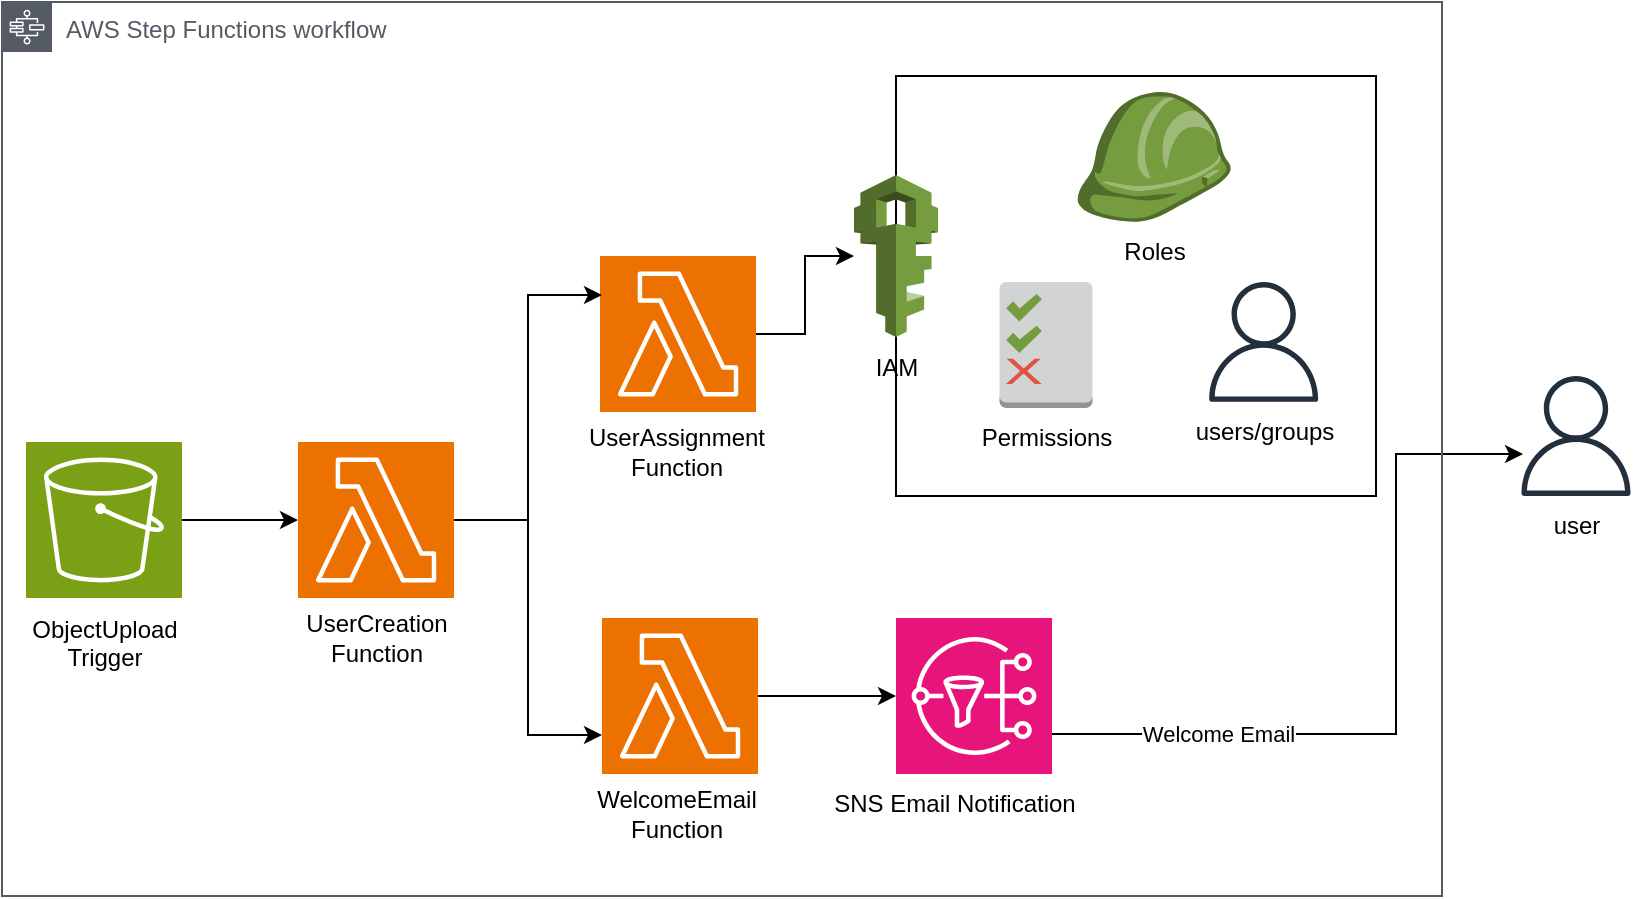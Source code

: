 <mxfile version="24.0.7" type="device">
  <diagram name="Page-1" id="eioqnSL_o5BMGdtj4Evg">
    <mxGraphModel dx="954" dy="581" grid="1" gridSize="10" guides="1" tooltips="1" connect="1" arrows="1" fold="1" page="1" pageScale="1" pageWidth="850" pageHeight="1100" math="0" shadow="0">
      <root>
        <mxCell id="0" />
        <mxCell id="1" parent="0" />
        <mxCell id="b1-2_7Jcsd-Yd4c3ZWak-44" value="" style="rounded=0;whiteSpace=wrap;html=1;fillColor=none;" parent="1" vertex="1">
          <mxGeometry x="460" y="150" width="240" height="210" as="geometry" />
        </mxCell>
        <mxCell id="b1-2_7Jcsd-Yd4c3ZWak-16" style="edgeStyle=orthogonalEdgeStyle;rounded=0;orthogonalLoop=1;jettySize=auto;html=1;exitX=1;exitY=0.5;exitDx=0;exitDy=0;exitPerimeter=0;" parent="1" source="b1-2_7Jcsd-Yd4c3ZWak-4" edge="1">
          <mxGeometry relative="1" as="geometry">
            <Array as="points">
              <mxPoint x="528" y="479" />
              <mxPoint x="710" y="479" />
              <mxPoint x="710" y="339" />
            </Array>
            <mxPoint x="773.545" y="339" as="targetPoint" />
          </mxGeometry>
        </mxCell>
        <mxCell id="b1-2_7Jcsd-Yd4c3ZWak-46" value="Welcome Email" style="edgeLabel;html=1;align=center;verticalAlign=middle;resizable=0;points=[];" parent="b1-2_7Jcsd-Yd4c3ZWak-16" vertex="1" connectable="0">
          <mxGeometry x="-0.493" y="-2" relative="1" as="geometry">
            <mxPoint x="17" y="-2" as="offset" />
          </mxGeometry>
        </mxCell>
        <mxCell id="b1-2_7Jcsd-Yd4c3ZWak-4" value="" style="sketch=0;points=[[0,0,0],[0.25,0,0],[0.5,0,0],[0.75,0,0],[1,0,0],[0,1,0],[0.25,1,0],[0.5,1,0],[0.75,1,0],[1,1,0],[0,0.25,0],[0,0.5,0],[0,0.75,0],[1,0.25,0],[1,0.5,0],[1,0.75,0]];outlineConnect=0;fontColor=#232F3E;fillColor=#E7157B;strokeColor=#ffffff;dashed=0;verticalLabelPosition=bottom;verticalAlign=top;align=center;html=1;fontSize=12;fontStyle=0;aspect=fixed;shape=mxgraph.aws4.resourceIcon;resIcon=mxgraph.aws4.sns;" parent="1" vertex="1">
          <mxGeometry x="460" y="421" width="78" height="78" as="geometry" />
        </mxCell>
        <mxCell id="b1-2_7Jcsd-Yd4c3ZWak-15" value="" style="sketch=0;outlineConnect=0;fontColor=#232F3E;gradientColor=none;fillColor=#232F3D;strokeColor=none;dashed=0;verticalLabelPosition=bottom;verticalAlign=top;align=center;html=1;fontSize=12;fontStyle=0;aspect=fixed;pointerEvents=1;shape=mxgraph.aws4.user;" parent="1" vertex="1">
          <mxGeometry x="770" y="300" width="60" height="60" as="geometry" />
        </mxCell>
        <mxCell id="b1-2_7Jcsd-Yd4c3ZWak-29" style="edgeStyle=orthogonalEdgeStyle;rounded=0;orthogonalLoop=1;jettySize=auto;html=1;" parent="1" source="b1-2_7Jcsd-Yd4c3ZWak-22" target="b1-2_7Jcsd-Yd4c3ZWak-8" edge="1">
          <mxGeometry relative="1" as="geometry" />
        </mxCell>
        <mxCell id="b1-2_7Jcsd-Yd4c3ZWak-30" style="edgeStyle=orthogonalEdgeStyle;rounded=0;orthogonalLoop=1;jettySize=auto;html=1;entryX=0;entryY=0.5;entryDx=0;entryDy=0;entryPerimeter=0;" parent="1" source="b1-2_7Jcsd-Yd4c3ZWak-3" target="b1-2_7Jcsd-Yd4c3ZWak-4" edge="1">
          <mxGeometry relative="1" as="geometry" />
        </mxCell>
        <mxCell id="b1-2_7Jcsd-Yd4c3ZWak-31" value="SNS Email Notification" style="text;html=1;align=center;verticalAlign=middle;resizable=0;points=[];autosize=1;strokeColor=none;fillColor=none;" parent="1" vertex="1">
          <mxGeometry x="419" y="499" width="140" height="30" as="geometry" />
        </mxCell>
        <mxCell id="b1-2_7Jcsd-Yd4c3ZWak-37" value="" style="group" parent="1" vertex="1" connectable="0">
          <mxGeometry x="610" y="253" width="70" height="81.44" as="geometry" />
        </mxCell>
        <mxCell id="b1-2_7Jcsd-Yd4c3ZWak-34" value="" style="sketch=0;outlineConnect=0;fontColor=#232F3E;gradientColor=none;fillColor=#232F3D;strokeColor=none;dashed=0;verticalLabelPosition=bottom;verticalAlign=top;align=center;html=1;fontSize=12;fontStyle=0;aspect=fixed;pointerEvents=1;shape=mxgraph.aws4.user;" parent="b1-2_7Jcsd-Yd4c3ZWak-37" vertex="1">
          <mxGeometry x="3.889" width="59.928" height="59.928" as="geometry" />
        </mxCell>
        <mxCell id="b1-2_7Jcsd-Yd4c3ZWak-36" value="users/groups" style="text;html=1;align=center;verticalAlign=middle;resizable=0;points=[];autosize=1;strokeColor=none;fillColor=none;" parent="b1-2_7Jcsd-Yd4c3ZWak-37" vertex="1">
          <mxGeometry x="-11.15" y="59.931" width="90" height="30" as="geometry" />
        </mxCell>
        <mxCell id="b1-2_7Jcsd-Yd4c3ZWak-39" value="" style="group" parent="1" vertex="1" connectable="0">
          <mxGeometry x="550" y="157.96" width="77.32" height="95.045" as="geometry" />
        </mxCell>
        <mxCell id="b1-2_7Jcsd-Yd4c3ZWak-49" value="" style="group" parent="b1-2_7Jcsd-Yd4c3ZWak-39" vertex="1" connectable="0">
          <mxGeometry width="77.32" height="95.045" as="geometry" />
        </mxCell>
        <mxCell id="b1-2_7Jcsd-Yd4c3ZWak-32" value="" style="outlineConnect=0;dashed=0;verticalLabelPosition=bottom;verticalAlign=top;align=center;html=1;shape=mxgraph.aws3.role;fillColor=#759C3E;gradientColor=none;" parent="b1-2_7Jcsd-Yd4c3ZWak-49" vertex="1">
          <mxGeometry width="77.32" height="65.045" as="geometry" />
        </mxCell>
        <mxCell id="b1-2_7Jcsd-Yd4c3ZWak-38" value="Roles" style="text;html=1;align=center;verticalAlign=middle;resizable=0;points=[];autosize=1;strokeColor=none;fillColor=none;" parent="b1-2_7Jcsd-Yd4c3ZWak-49" vertex="1">
          <mxGeometry x="13.665" y="65.045" width="50" height="30" as="geometry" />
        </mxCell>
        <mxCell id="b1-2_7Jcsd-Yd4c3ZWak-45" value="user" style="text;html=1;align=center;verticalAlign=middle;resizable=0;points=[];autosize=1;strokeColor=none;fillColor=none;" parent="1" vertex="1">
          <mxGeometry x="775" y="360" width="50" height="30" as="geometry" />
        </mxCell>
        <mxCell id="b1-2_7Jcsd-Yd4c3ZWak-48" value="" style="group" parent="1" vertex="1" connectable="0">
          <mxGeometry x="410" y="199.5" width="100" height="111" as="geometry" />
        </mxCell>
        <mxCell id="b1-2_7Jcsd-Yd4c3ZWak-10" value="" style="group" parent="b1-2_7Jcsd-Yd4c3ZWak-48" vertex="1" connectable="0">
          <mxGeometry width="100" height="111" as="geometry" />
        </mxCell>
        <mxCell id="b1-2_7Jcsd-Yd4c3ZWak-8" value="" style="outlineConnect=0;dashed=0;verticalLabelPosition=bottom;verticalAlign=top;align=center;html=1;shape=mxgraph.aws3.iam;fillColor=#759C3E;gradientColor=none;" parent="b1-2_7Jcsd-Yd4c3ZWak-10" vertex="1">
          <mxGeometry x="29" width="42" height="81" as="geometry" />
        </mxCell>
        <mxCell id="b1-2_7Jcsd-Yd4c3ZWak-47" value="IAM" style="text;html=1;align=center;verticalAlign=middle;resizable=0;points=[];autosize=1;strokeColor=none;fillColor=none;" parent="b1-2_7Jcsd-Yd4c3ZWak-48" vertex="1">
          <mxGeometry x="30" y="81" width="40" height="30" as="geometry" />
        </mxCell>
        <mxCell id="b1-2_7Jcsd-Yd4c3ZWak-50" value="" style="group" parent="1" vertex="1" connectable="0">
          <mxGeometry x="490" y="253" width="90" height="93" as="geometry" />
        </mxCell>
        <mxCell id="b1-2_7Jcsd-Yd4c3ZWak-41" value="" style="group" parent="b1-2_7Jcsd-Yd4c3ZWak-50" vertex="1" connectable="0">
          <mxGeometry width="90" height="93" as="geometry" />
        </mxCell>
        <mxCell id="b1-2_7Jcsd-Yd4c3ZWak-33" value="" style="outlineConnect=0;dashed=0;verticalLabelPosition=bottom;verticalAlign=top;align=center;html=1;shape=mxgraph.aws3.permissions_2;fillColor=#D2D3D3;gradientColor=none;" parent="b1-2_7Jcsd-Yd4c3ZWak-41" vertex="1">
          <mxGeometry x="21.75" width="46.5" height="63" as="geometry" />
        </mxCell>
        <mxCell id="b1-2_7Jcsd-Yd4c3ZWak-40" value="Permissions" style="text;html=1;align=center;verticalAlign=middle;resizable=0;points=[];autosize=1;strokeColor=none;fillColor=none;" parent="b1-2_7Jcsd-Yd4c3ZWak-50" vertex="1">
          <mxGeometry y="63" width="90" height="30" as="geometry" />
        </mxCell>
        <mxCell id="uTiY4tBXHEAJqRuzM_bD-7" value="" style="group" parent="1" vertex="1" connectable="0">
          <mxGeometry x="14" y="333" width="720" height="227" as="geometry" />
        </mxCell>
        <mxCell id="uTiY4tBXHEAJqRuzM_bD-15" value="AWS Step Functions workflow" style="sketch=0;outlineConnect=0;gradientColor=none;html=1;whiteSpace=wrap;fontSize=12;fontStyle=0;shape=mxgraph.aws4.group;grIcon=mxgraph.aws4.group_aws_step_functions_workflow;strokeColor=#545B64;fillColor=none;verticalAlign=top;align=left;spacingLeft=30;fontColor=#545B64;dashed=0;" parent="uTiY4tBXHEAJqRuzM_bD-7" vertex="1">
          <mxGeometry x="-1" y="-220" width="720" height="447" as="geometry" />
        </mxCell>
        <mxCell id="b1-2_7Jcsd-Yd4c3ZWak-6" value="ObjectUpload&lt;br&gt;Trigger&lt;div&gt;&lt;br&gt;&lt;/div&gt;" style="text;html=1;align=center;verticalAlign=middle;resizable=0;points=[];autosize=1;strokeColor=none;fillColor=none;" parent="uTiY4tBXHEAJqRuzM_bD-7" vertex="1">
          <mxGeometry y="78" width="100" height="60" as="geometry" />
        </mxCell>
        <mxCell id="uTiY4tBXHEAJqRuzM_bD-3" value="" style="sketch=0;points=[[0,0,0],[0.25,0,0],[0.5,0,0],[0.75,0,0],[1,0,0],[0,1,0],[0.25,1,0],[0.5,1,0],[0.75,1,0],[1,1,0],[0,0.25,0],[0,0.5,0],[0,0.75,0],[1,0.25,0],[1,0.5,0],[1,0.75,0]];outlineConnect=0;fontColor=#232F3E;fillColor=#7AA116;strokeColor=#ffffff;dashed=0;verticalLabelPosition=bottom;verticalAlign=top;align=center;html=1;fontSize=12;fontStyle=0;aspect=fixed;shape=mxgraph.aws4.resourceIcon;resIcon=mxgraph.aws4.s3;" parent="uTiY4tBXHEAJqRuzM_bD-7" vertex="1">
          <mxGeometry x="11" width="78" height="78" as="geometry" />
        </mxCell>
        <mxCell id="uTiY4tBXHEAJqRuzM_bD-8" style="edgeStyle=orthogonalEdgeStyle;rounded=0;orthogonalLoop=1;jettySize=auto;html=1;exitX=1;exitY=0.5;exitDx=0;exitDy=0;exitPerimeter=0;" parent="1" source="uTiY4tBXHEAJqRuzM_bD-3" target="uTiY4tBXHEAJqRuzM_bD-1" edge="1">
          <mxGeometry relative="1" as="geometry" />
        </mxCell>
        <mxCell id="uTiY4tBXHEAJqRuzM_bD-9" value="" style="group" parent="1" vertex="1" connectable="0">
          <mxGeometry x="300" y="421" width="100" height="118" as="geometry" />
        </mxCell>
        <mxCell id="b1-2_7Jcsd-Yd4c3ZWak-3" value="" style="sketch=0;points=[[0,0,0],[0.25,0,0],[0.5,0,0],[0.75,0,0],[1,0,0],[0,1,0],[0.25,1,0],[0.5,1,0],[0.75,1,0],[1,1,0],[0,0.25,0],[0,0.5,0],[0,0.75,0],[1,0.25,0],[1,0.5,0],[1,0.75,0]];outlineConnect=0;fontColor=#232F3E;fillColor=#ED7100;strokeColor=#ffffff;dashed=0;verticalLabelPosition=bottom;verticalAlign=top;align=center;html=1;fontSize=12;fontStyle=0;aspect=fixed;shape=mxgraph.aws4.resourceIcon;resIcon=mxgraph.aws4.lambda;" parent="uTiY4tBXHEAJqRuzM_bD-9" vertex="1">
          <mxGeometry x="13" width="78" height="78" as="geometry" />
        </mxCell>
        <mxCell id="b1-2_7Jcsd-Yd4c3ZWak-26" value="WelcomeEmail&lt;br&gt;Function" style="text;html=1;align=center;verticalAlign=middle;resizable=0;points=[];autosize=1;strokeColor=none;fillColor=none;" parent="uTiY4tBXHEAJqRuzM_bD-9" vertex="1">
          <mxGeometry y="78" width="100" height="40" as="geometry" />
        </mxCell>
        <mxCell id="uTiY4tBXHEAJqRuzM_bD-10" value="" style="group" parent="1" vertex="1" connectable="0">
          <mxGeometry x="310" y="240" width="95" height="118" as="geometry" />
        </mxCell>
        <mxCell id="b1-2_7Jcsd-Yd4c3ZWak-22" value="" style="sketch=0;points=[[0,0,0],[0.25,0,0],[0.5,0,0],[0.75,0,0],[1,0,0],[0,1,0],[0.25,1,0],[0.5,1,0],[0.75,1,0],[1,1,0],[0,0.25,0],[0,0.5,0],[0,0.75,0],[1,0.25,0],[1,0.5,0],[1,0.75,0]];outlineConnect=0;fontColor=#232F3E;fillColor=#ED7100;strokeColor=#ffffff;dashed=0;verticalLabelPosition=bottom;verticalAlign=top;align=center;html=1;fontSize=12;fontStyle=0;aspect=fixed;shape=mxgraph.aws4.resourceIcon;resIcon=mxgraph.aws4.lambda;" parent="uTiY4tBXHEAJqRuzM_bD-10" vertex="1">
          <mxGeometry x="2" width="78" height="78" as="geometry" />
        </mxCell>
        <mxCell id="b1-2_7Jcsd-Yd4c3ZWak-27" value="UserAssignment&lt;br&gt;Function" style="text;html=1;align=center;verticalAlign=middle;resizable=0;points=[];autosize=1;strokeColor=none;fillColor=none;" parent="uTiY4tBXHEAJqRuzM_bD-10" vertex="1">
          <mxGeometry x="-15" y="78" width="110" height="40" as="geometry" />
        </mxCell>
        <mxCell id="uTiY4tBXHEAJqRuzM_bD-11" value="" style="group" parent="1" vertex="1" connectable="0">
          <mxGeometry x="160" y="333" width="95" height="118" as="geometry" />
        </mxCell>
        <mxCell id="uTiY4tBXHEAJqRuzM_bD-1" value="" style="sketch=0;points=[[0,0,0],[0.25,0,0],[0.5,0,0],[0.75,0,0],[1,0,0],[0,1,0],[0.25,1,0],[0.5,1,0],[0.75,1,0],[1,1,0],[0,0.25,0],[0,0.5,0],[0,0.75,0],[1,0.25,0],[1,0.5,0],[1,0.75,0]];outlineConnect=0;fontColor=#232F3E;fillColor=#ED7100;strokeColor=#ffffff;dashed=0;verticalLabelPosition=bottom;verticalAlign=top;align=center;html=1;fontSize=12;fontStyle=0;aspect=fixed;shape=mxgraph.aws4.resourceIcon;resIcon=mxgraph.aws4.lambda;" parent="uTiY4tBXHEAJqRuzM_bD-11" vertex="1">
          <mxGeometry x="1" width="78" height="78" as="geometry" />
        </mxCell>
        <mxCell id="uTiY4tBXHEAJqRuzM_bD-2" value="UserCreation&lt;br&gt;Function" style="text;html=1;align=center;verticalAlign=middle;resizable=0;points=[];autosize=1;strokeColor=none;fillColor=none;" parent="uTiY4tBXHEAJqRuzM_bD-11" vertex="1">
          <mxGeometry x="-5" y="78" width="90" height="40" as="geometry" />
        </mxCell>
        <mxCell id="uTiY4tBXHEAJqRuzM_bD-13" style="edgeStyle=orthogonalEdgeStyle;rounded=0;orthogonalLoop=1;jettySize=auto;html=1;exitX=1;exitY=0.5;exitDx=0;exitDy=0;exitPerimeter=0;entryX=0;entryY=0.75;entryDx=0;entryDy=0;entryPerimeter=0;" parent="1" source="uTiY4tBXHEAJqRuzM_bD-1" target="b1-2_7Jcsd-Yd4c3ZWak-3" edge="1">
          <mxGeometry relative="1" as="geometry" />
        </mxCell>
        <mxCell id="uTiY4tBXHEAJqRuzM_bD-14" style="edgeStyle=orthogonalEdgeStyle;rounded=0;orthogonalLoop=1;jettySize=auto;html=1;exitX=1;exitY=0.5;exitDx=0;exitDy=0;exitPerimeter=0;entryX=0;entryY=0.25;entryDx=0;entryDy=0;entryPerimeter=0;" parent="1" edge="1">
          <mxGeometry relative="1" as="geometry">
            <mxPoint x="240" y="372" as="sourcePoint" />
            <mxPoint x="313" y="259.5" as="targetPoint" />
            <Array as="points">
              <mxPoint x="276" y="372" />
              <mxPoint x="276" y="259" />
            </Array>
          </mxGeometry>
        </mxCell>
      </root>
    </mxGraphModel>
  </diagram>
</mxfile>
